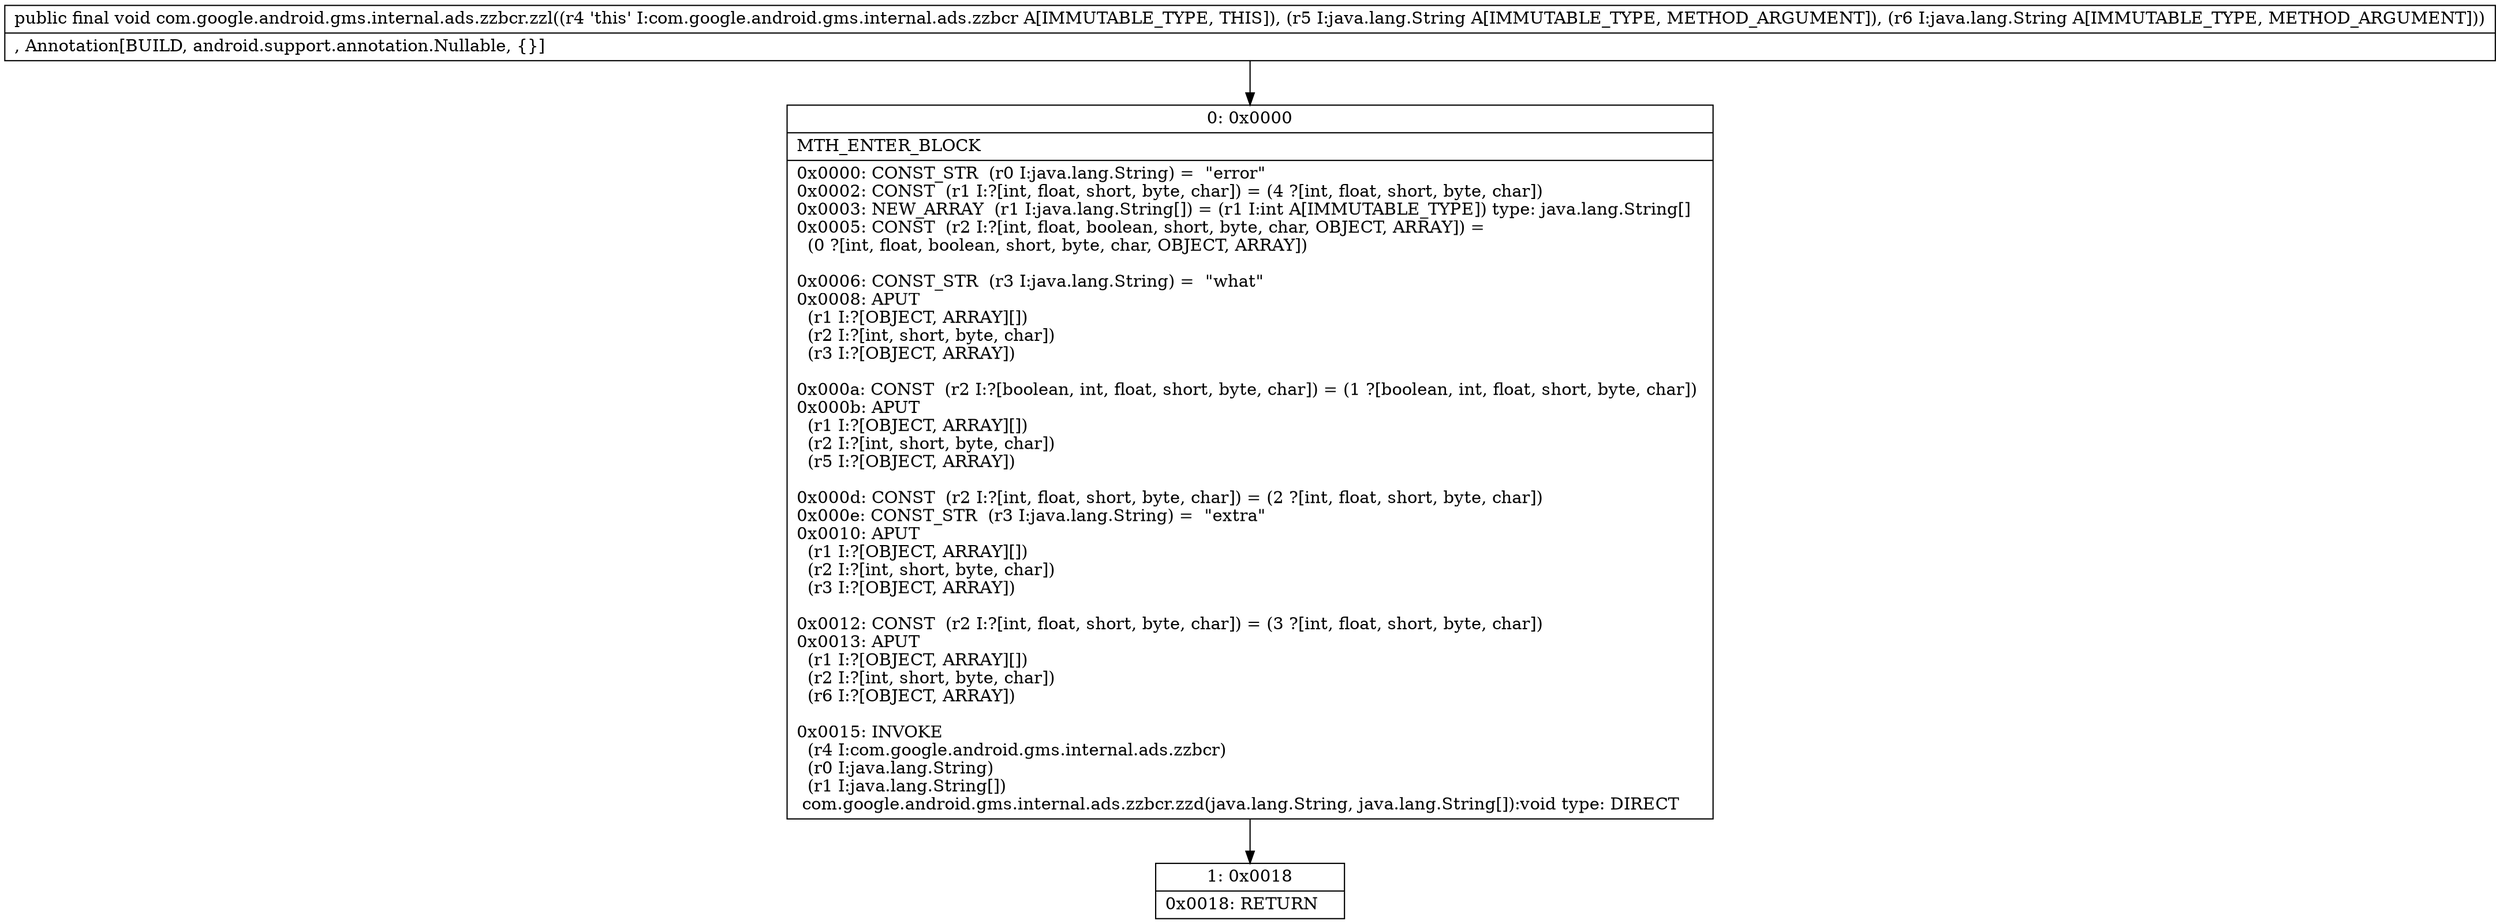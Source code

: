 digraph "CFG forcom.google.android.gms.internal.ads.zzbcr.zzl(Ljava\/lang\/String;Ljava\/lang\/String;)V" {
Node_0 [shape=record,label="{0\:\ 0x0000|MTH_ENTER_BLOCK\l|0x0000: CONST_STR  (r0 I:java.lang.String) =  \"error\" \l0x0002: CONST  (r1 I:?[int, float, short, byte, char]) = (4 ?[int, float, short, byte, char]) \l0x0003: NEW_ARRAY  (r1 I:java.lang.String[]) = (r1 I:int A[IMMUTABLE_TYPE]) type: java.lang.String[] \l0x0005: CONST  (r2 I:?[int, float, boolean, short, byte, char, OBJECT, ARRAY]) = \l  (0 ?[int, float, boolean, short, byte, char, OBJECT, ARRAY])\l \l0x0006: CONST_STR  (r3 I:java.lang.String) =  \"what\" \l0x0008: APUT  \l  (r1 I:?[OBJECT, ARRAY][])\l  (r2 I:?[int, short, byte, char])\l  (r3 I:?[OBJECT, ARRAY])\l \l0x000a: CONST  (r2 I:?[boolean, int, float, short, byte, char]) = (1 ?[boolean, int, float, short, byte, char]) \l0x000b: APUT  \l  (r1 I:?[OBJECT, ARRAY][])\l  (r2 I:?[int, short, byte, char])\l  (r5 I:?[OBJECT, ARRAY])\l \l0x000d: CONST  (r2 I:?[int, float, short, byte, char]) = (2 ?[int, float, short, byte, char]) \l0x000e: CONST_STR  (r3 I:java.lang.String) =  \"extra\" \l0x0010: APUT  \l  (r1 I:?[OBJECT, ARRAY][])\l  (r2 I:?[int, short, byte, char])\l  (r3 I:?[OBJECT, ARRAY])\l \l0x0012: CONST  (r2 I:?[int, float, short, byte, char]) = (3 ?[int, float, short, byte, char]) \l0x0013: APUT  \l  (r1 I:?[OBJECT, ARRAY][])\l  (r2 I:?[int, short, byte, char])\l  (r6 I:?[OBJECT, ARRAY])\l \l0x0015: INVOKE  \l  (r4 I:com.google.android.gms.internal.ads.zzbcr)\l  (r0 I:java.lang.String)\l  (r1 I:java.lang.String[])\l com.google.android.gms.internal.ads.zzbcr.zzd(java.lang.String, java.lang.String[]):void type: DIRECT \l}"];
Node_1 [shape=record,label="{1\:\ 0x0018|0x0018: RETURN   \l}"];
MethodNode[shape=record,label="{public final void com.google.android.gms.internal.ads.zzbcr.zzl((r4 'this' I:com.google.android.gms.internal.ads.zzbcr A[IMMUTABLE_TYPE, THIS]), (r5 I:java.lang.String A[IMMUTABLE_TYPE, METHOD_ARGUMENT]), (r6 I:java.lang.String A[IMMUTABLE_TYPE, METHOD_ARGUMENT]))  | , Annotation[BUILD, android.support.annotation.Nullable, \{\}]\l}"];
MethodNode -> Node_0;
Node_0 -> Node_1;
}


